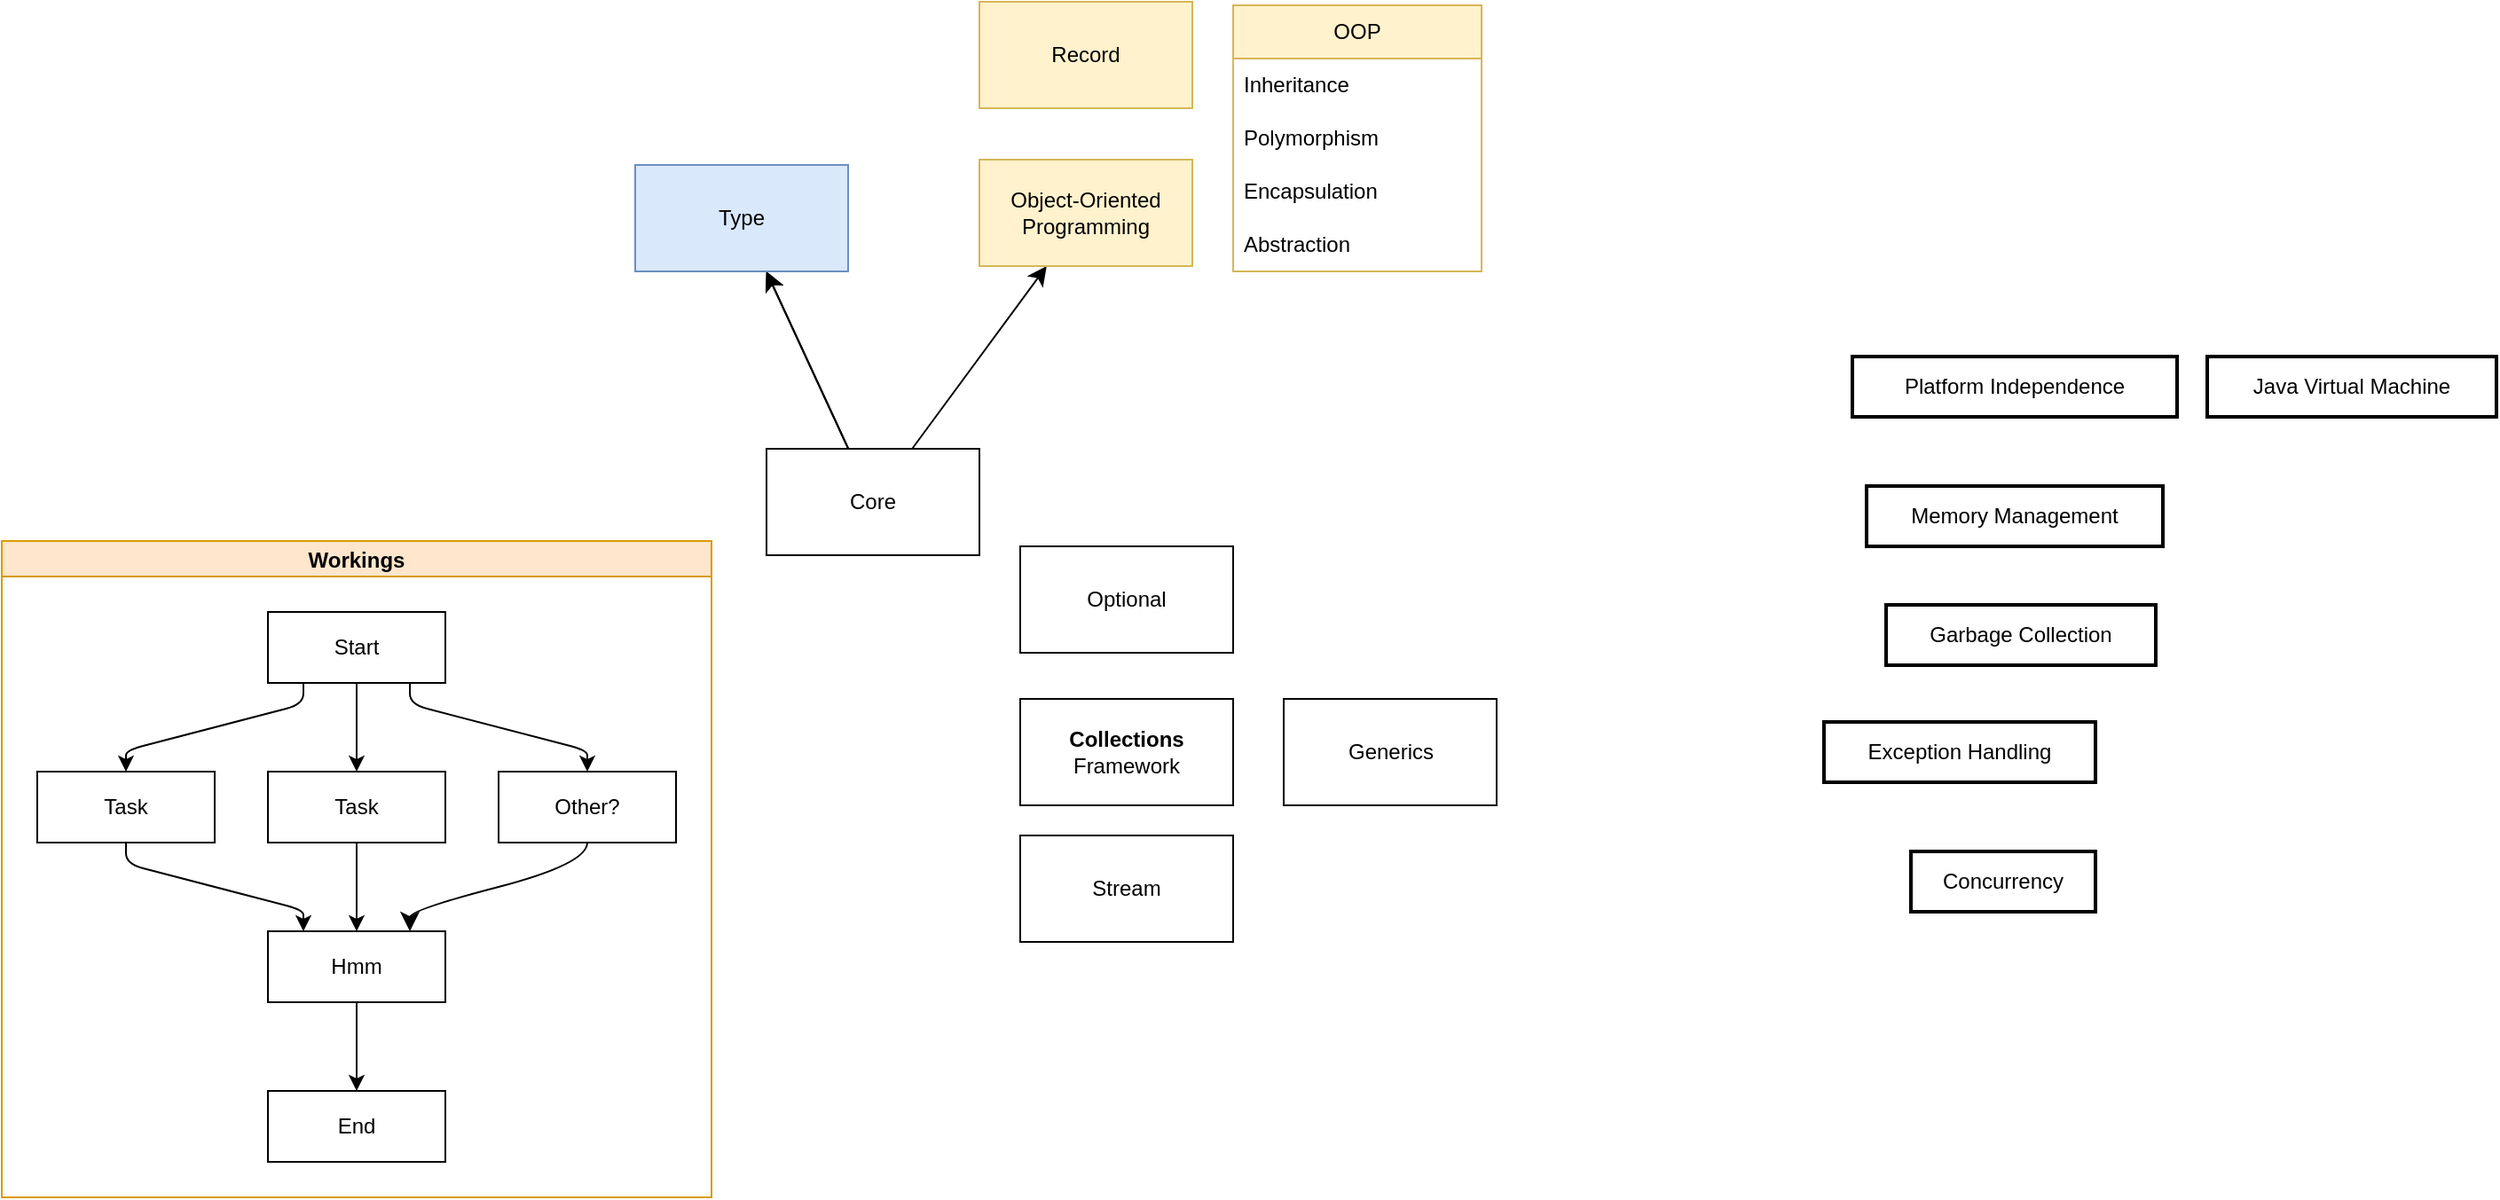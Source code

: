 <mxfile version="24.7.10" pages="5">
  <diagram name="Java" id="DRr1o6Fy77yyPGRX1w4p">
    <mxGraphModel dx="2234" dy="1204" grid="0" gridSize="10" guides="1" tooltips="1" connect="1" arrows="1" fold="1" page="0" pageScale="1" pageWidth="850" pageHeight="1100" math="0" shadow="0">
      <root>
        <mxCell id="0" />
        <mxCell id="1" parent="0" />
        <mxCell id="4" value="Platform Independence" style="whiteSpace=wrap;strokeWidth=2;" parent="1" vertex="1">
          <mxGeometry x="552" y="90" width="183" height="34" as="geometry" />
        </mxCell>
        <mxCell id="6" value="Memory Management" style="whiteSpace=wrap;strokeWidth=2;" parent="1" vertex="1">
          <mxGeometry x="560" y="163" width="167" height="34" as="geometry" />
        </mxCell>
        <mxCell id="7" value="Garbage Collection" style="whiteSpace=wrap;strokeWidth=2;" parent="1" vertex="1">
          <mxGeometry x="571" y="230" width="152" height="34" as="geometry" />
        </mxCell>
        <mxCell id="8" value="Exception Handling" style="whiteSpace=wrap;strokeWidth=2;" parent="1" vertex="1">
          <mxGeometry x="536" y="296" width="153" height="34" as="geometry" />
        </mxCell>
        <mxCell id="9" value="Concurrency" style="whiteSpace=wrap;strokeWidth=2;" parent="1" vertex="1">
          <mxGeometry x="585" y="369" width="104" height="34" as="geometry" />
        </mxCell>
        <mxCell id="15" value="Java Virtual Machine" style="whiteSpace=wrap;strokeWidth=2;" parent="1" vertex="1">
          <mxGeometry x="752" y="90" width="163" height="34" as="geometry" />
        </mxCell>
        <mxCell id="GuU51cK0R8P09dkp39Ko-27" value="" style="edgeStyle=none;curved=1;rounded=0;orthogonalLoop=1;jettySize=auto;html=1;fontSize=12;startSize=8;endSize=8;" parent="1" source="GuU51cK0R8P09dkp39Ko-24" target="GuU51cK0R8P09dkp39Ko-26" edge="1">
          <mxGeometry relative="1" as="geometry" />
        </mxCell>
        <mxCell id="GuU51cK0R8P09dkp39Ko-39" value="" style="edgeStyle=none;curved=1;rounded=0;orthogonalLoop=1;jettySize=auto;html=1;fontSize=12;startSize=8;endSize=8;" parent="1" source="GuU51cK0R8P09dkp39Ko-24" target="GuU51cK0R8P09dkp39Ko-38" edge="1">
          <mxGeometry relative="1" as="geometry" />
        </mxCell>
        <mxCell id="GuU51cK0R8P09dkp39Ko-40" value="" style="edgeStyle=none;curved=1;rounded=0;orthogonalLoop=1;jettySize=auto;html=1;fontSize=12;startSize=8;endSize=8;" parent="1" source="GuU51cK0R8P09dkp39Ko-24" target="GuU51cK0R8P09dkp39Ko-38" edge="1">
          <mxGeometry relative="1" as="geometry" />
        </mxCell>
        <mxCell id="GuU51cK0R8P09dkp39Ko-24" value="&lt;div&gt;Core&lt;/div&gt;" style="whiteSpace=wrap;html=1;" parent="1" vertex="1">
          <mxGeometry x="-60" y="142" width="120" height="60" as="geometry" />
        </mxCell>
        <mxCell id="GuU51cK0R8P09dkp39Ko-26" value="Object-Oriented Programming" style="whiteSpace=wrap;html=1;verticalAlign=middle;fillColor=#fff2cc;strokeColor=#d6b656;" parent="1" vertex="1">
          <mxGeometry x="60" y="-21" width="120" height="60" as="geometry" />
        </mxCell>
        <mxCell id="GuU51cK0R8P09dkp39Ko-28" value="Workings" style="swimlane;startSize=20;horizontal=1;childLayout=flowLayout;flowOrientation=north;resizable=0;interRankCellSpacing=50;containerType=tree;fontSize=12;fillColor=#ffe6cc;strokeColor=#d79b00;" parent="1" vertex="1">
          <mxGeometry x="-491" y="194" width="400" height="370" as="geometry" />
        </mxCell>
        <mxCell id="GuU51cK0R8P09dkp39Ko-29" value="Start" style="whiteSpace=wrap;html=1;" parent="GuU51cK0R8P09dkp39Ko-28" vertex="1">
          <mxGeometry x="150" y="40" width="100" height="40" as="geometry" />
        </mxCell>
        <mxCell id="GuU51cK0R8P09dkp39Ko-30" value="Task" style="whiteSpace=wrap;html=1;" parent="GuU51cK0R8P09dkp39Ko-28" vertex="1">
          <mxGeometry x="20" y="130" width="100" height="40" as="geometry" />
        </mxCell>
        <mxCell id="GuU51cK0R8P09dkp39Ko-31" value="" style="html=1;rounded=1;curved=0;sourcePerimeterSpacing=0;targetPerimeterSpacing=0;startSize=6;endSize=6;fontSize=12;noEdgeStyle=1;orthogonal=1;" parent="GuU51cK0R8P09dkp39Ko-28" source="GuU51cK0R8P09dkp39Ko-29" target="GuU51cK0R8P09dkp39Ko-30" edge="1">
          <mxGeometry relative="1" as="geometry">
            <Array as="points">
              <mxPoint x="170" y="92" />
              <mxPoint x="70" y="118" />
            </Array>
          </mxGeometry>
        </mxCell>
        <mxCell id="GuU51cK0R8P09dkp39Ko-32" value="Task" style="whiteSpace=wrap;html=1;" parent="GuU51cK0R8P09dkp39Ko-28" vertex="1">
          <mxGeometry x="150" y="130" width="100" height="40" as="geometry" />
        </mxCell>
        <mxCell id="GuU51cK0R8P09dkp39Ko-33" value="" style="html=1;rounded=1;curved=0;sourcePerimeterSpacing=0;targetPerimeterSpacing=0;startSize=6;endSize=6;fontSize=12;noEdgeStyle=1;orthogonal=1;" parent="GuU51cK0R8P09dkp39Ko-28" source="GuU51cK0R8P09dkp39Ko-29" target="GuU51cK0R8P09dkp39Ko-32" edge="1">
          <mxGeometry relative="1" as="geometry">
            <Array as="points">
              <mxPoint x="200" y="94" />
              <mxPoint x="200" y="118" />
            </Array>
          </mxGeometry>
        </mxCell>
        <mxCell id="GuU51cK0R8P09dkp39Ko-34" value="Hmm" style="whiteSpace=wrap;html=1;" parent="GuU51cK0R8P09dkp39Ko-28" vertex="1">
          <mxGeometry x="150" y="220" width="100" height="40" as="geometry" />
        </mxCell>
        <mxCell id="GuU51cK0R8P09dkp39Ko-35" value="" style="html=1;rounded=1;curved=0;sourcePerimeterSpacing=0;targetPerimeterSpacing=0;startSize=6;endSize=6;fontSize=12;noEdgeStyle=1;orthogonal=1;" parent="GuU51cK0R8P09dkp39Ko-28" source="GuU51cK0R8P09dkp39Ko-30" target="GuU51cK0R8P09dkp39Ko-34" edge="1">
          <mxGeometry relative="1" as="geometry">
            <Array as="points">
              <mxPoint x="70" y="182" />
              <mxPoint x="170" y="208" />
            </Array>
          </mxGeometry>
        </mxCell>
        <mxCell id="GuU51cK0R8P09dkp39Ko-36" value="" style="html=1;rounded=1;curved=0;sourcePerimeterSpacing=0;targetPerimeterSpacing=0;startSize=6;endSize=6;fontSize=12;noEdgeStyle=1;orthogonal=1;" parent="GuU51cK0R8P09dkp39Ko-28" source="GuU51cK0R8P09dkp39Ko-32" target="GuU51cK0R8P09dkp39Ko-34" edge="1">
          <mxGeometry relative="1" as="geometry">
            <Array as="points">
              <mxPoint x="200" y="182" />
              <mxPoint x="200" y="206" />
            </Array>
          </mxGeometry>
        </mxCell>
        <mxCell id="7wXIh4XvJJYMpa2QerkG-25" value="" style="html=1;rounded=1;curved=0;sourcePerimeterSpacing=0;targetPerimeterSpacing=0;startSize=6;endSize=6;fontSize=12;noEdgeStyle=1;orthogonal=1;" edge="1" target="7wXIh4XvJJYMpa2QerkG-26" source="GuU51cK0R8P09dkp39Ko-34" parent="GuU51cK0R8P09dkp39Ko-28">
          <mxGeometry relative="1" as="geometry">
            <Array as="points">
              <mxPoint x="200" y="272" />
              <mxPoint x="200" y="298" />
            </Array>
            <mxPoint x="-267" y="562" as="sourcePoint" />
          </mxGeometry>
        </mxCell>
        <mxCell id="7wXIh4XvJJYMpa2QerkG-26" value="End" style="whiteSpace=wrap;html=1;" vertex="1" parent="GuU51cK0R8P09dkp39Ko-28">
          <mxGeometry x="150" y="310" width="100" height="40" as="geometry" />
        </mxCell>
        <mxCell id="7wXIh4XvJJYMpa2QerkG-27" value="" style="html=1;rounded=1;curved=0;sourcePerimeterSpacing=0;targetPerimeterSpacing=0;startSize=6;endSize=6;fontSize=12;noEdgeStyle=1;orthogonal=1;" edge="1" target="7wXIh4XvJJYMpa2QerkG-28" source="GuU51cK0R8P09dkp39Ko-29" parent="GuU51cK0R8P09dkp39Ko-28">
          <mxGeometry relative="1" as="geometry">
            <Array as="points">
              <mxPoint x="230" y="92" />
              <mxPoint x="330" y="118" />
            </Array>
            <mxPoint x="-219" y="392" as="sourcePoint" />
          </mxGeometry>
        </mxCell>
        <mxCell id="7wXIh4XvJJYMpa2QerkG-29" style="edgeStyle=none;curved=1;rounded=0;orthogonalLoop=1;jettySize=auto;html=1;fontSize=12;startSize=8;endSize=8;noEdgeStyle=1;orthogonal=1;" edge="1" parent="GuU51cK0R8P09dkp39Ko-28" source="7wXIh4XvJJYMpa2QerkG-28" target="GuU51cK0R8P09dkp39Ko-34">
          <mxGeometry relative="1" as="geometry">
            <Array as="points">
              <mxPoint x="330" y="182" />
              <mxPoint x="230" y="208" />
            </Array>
          </mxGeometry>
        </mxCell>
        <mxCell id="7wXIh4XvJJYMpa2QerkG-28" value="Other?" style="whiteSpace=wrap;html=1;" vertex="1" parent="GuU51cK0R8P09dkp39Ko-28">
          <mxGeometry x="280" y="130" width="100" height="40" as="geometry" />
        </mxCell>
        <mxCell id="GuU51cK0R8P09dkp39Ko-38" value="Type" style="whiteSpace=wrap;html=1;fillColor=#dae8fc;strokeColor=#6c8ebf;" parent="1" vertex="1">
          <mxGeometry x="-134" y="-18" width="120" height="60" as="geometry" />
        </mxCell>
        <mxCell id="GuU51cK0R8P09dkp39Ko-41" value="&lt;b&gt;Collections&lt;/b&gt; Framework" style="whiteSpace=wrap;html=1;" parent="1" vertex="1">
          <mxGeometry x="83" y="283" width="120" height="60" as="geometry" />
        </mxCell>
        <mxCell id="GuU51cK0R8P09dkp39Ko-42" value="Generics" style="whiteSpace=wrap;html=1;" parent="1" vertex="1">
          <mxGeometry x="231.5" y="283" width="120" height="60" as="geometry" />
        </mxCell>
        <mxCell id="7wXIh4XvJJYMpa2QerkG-15" style="edgeStyle=none;curved=1;rounded=0;orthogonalLoop=1;jettySize=auto;html=1;exitX=1;exitY=0.75;exitDx=0;exitDy=0;fontSize=12;startSize=8;endSize=8;" edge="1" parent="1" source="GuU51cK0R8P09dkp39Ko-41" target="GuU51cK0R8P09dkp39Ko-41">
          <mxGeometry relative="1" as="geometry" />
        </mxCell>
        <mxCell id="7wXIh4XvJJYMpa2QerkG-16" value="Stream" style="whiteSpace=wrap;html=1;" vertex="1" parent="1">
          <mxGeometry x="83" y="360" width="120" height="60" as="geometry" />
        </mxCell>
        <mxCell id="7wXIh4XvJJYMpa2QerkG-17" value="Record" style="whiteSpace=wrap;html=1;fillColor=#fff2cc;strokeColor=#d6b656;" vertex="1" parent="1">
          <mxGeometry x="60" y="-110" width="120" height="60" as="geometry" />
        </mxCell>
        <mxCell id="7wXIh4XvJJYMpa2QerkG-18" value="Optional" style="whiteSpace=wrap;html=1;" vertex="1" parent="1">
          <mxGeometry x="83" y="197" width="120" height="60" as="geometry" />
        </mxCell>
        <mxCell id="7wXIh4XvJJYMpa2QerkG-19" value="OOP" style="swimlane;fontStyle=0;childLayout=stackLayout;horizontal=1;startSize=30;horizontalStack=0;resizeParent=1;resizeParentMax=0;resizeLast=0;collapsible=1;marginBottom=0;whiteSpace=wrap;html=1;fillColor=#fff2cc;strokeColor=#d6b656;" vertex="1" parent="1">
          <mxGeometry x="203" y="-108" width="140" height="150" as="geometry" />
        </mxCell>
        <mxCell id="7wXIh4XvJJYMpa2QerkG-20" value="Inheritance" style="text;strokeColor=none;fillColor=none;align=left;verticalAlign=middle;spacingLeft=4;spacingRight=4;overflow=hidden;points=[[0,0.5],[1,0.5]];portConstraint=eastwest;rotatable=0;whiteSpace=wrap;html=1;" vertex="1" parent="7wXIh4XvJJYMpa2QerkG-19">
          <mxGeometry y="30" width="140" height="30" as="geometry" />
        </mxCell>
        <mxCell id="7wXIh4XvJJYMpa2QerkG-21" value="Polymorphism" style="text;strokeColor=none;fillColor=none;align=left;verticalAlign=middle;spacingLeft=4;spacingRight=4;overflow=hidden;points=[[0,0.5],[1,0.5]];portConstraint=eastwest;rotatable=0;whiteSpace=wrap;html=1;" vertex="1" parent="7wXIh4XvJJYMpa2QerkG-19">
          <mxGeometry y="60" width="140" height="30" as="geometry" />
        </mxCell>
        <mxCell id="7wXIh4XvJJYMpa2QerkG-22" value="Encapsulation" style="text;strokeColor=none;fillColor=none;align=left;verticalAlign=middle;spacingLeft=4;spacingRight=4;overflow=hidden;points=[[0,0.5],[1,0.5]];portConstraint=eastwest;rotatable=0;whiteSpace=wrap;html=1;" vertex="1" parent="7wXIh4XvJJYMpa2QerkG-19">
          <mxGeometry y="90" width="140" height="30" as="geometry" />
        </mxCell>
        <mxCell id="7wXIh4XvJJYMpa2QerkG-23" value="Abstraction" style="text;strokeColor=none;fillColor=none;align=left;verticalAlign=middle;spacingLeft=4;spacingRight=4;overflow=hidden;points=[[0,0.5],[1,0.5]];portConstraint=eastwest;rotatable=0;whiteSpace=wrap;html=1;" vertex="1" parent="7wXIh4XvJJYMpa2QerkG-19">
          <mxGeometry y="120" width="140" height="30" as="geometry" />
        </mxCell>
      </root>
    </mxGraphModel>
  </diagram>
  <diagram id="ucsflzZs6Nep-z_W16yZ" name="JavaScript">
    <mxGraphModel dx="1434" dy="804" grid="0" gridSize="10" guides="1" tooltips="1" connect="1" arrows="1" fold="1" page="0" pageScale="1" pageWidth="850" pageHeight="1100" math="0" shadow="0">
      <root>
        <mxCell id="0" />
        <mxCell id="1" parent="0" />
      </root>
    </mxGraphModel>
  </diagram>
  <diagram id="lyWx6grwJTbsv6SXd4j2" name="PHP">
    <mxGraphModel dx="1434" dy="804" grid="0" gridSize="10" guides="1" tooltips="1" connect="1" arrows="1" fold="1" page="0" pageScale="1" pageWidth="850" pageHeight="1100" math="0" shadow="0">
      <root>
        <mxCell id="0" />
        <mxCell id="1" parent="0" />
      </root>
    </mxGraphModel>
  </diagram>
  <diagram id="AWbEERBa1Gv_ysZ6WEEm" name="Go">
    <mxGraphModel dx="1434" dy="804" grid="0" gridSize="10" guides="1" tooltips="1" connect="1" arrows="1" fold="1" page="0" pageScale="1" pageWidth="850" pageHeight="1100" math="0" shadow="0">
      <root>
        <mxCell id="0" />
        <mxCell id="1" parent="0" />
      </root>
    </mxGraphModel>
  </diagram>
  <diagram id="g_nKj17qtyvE-nA0O8ee" name="CSharp">
    <mxGraphModel dx="1434" dy="804" grid="0" gridSize="10" guides="1" tooltips="1" connect="1" arrows="1" fold="1" page="0" pageScale="1" pageWidth="850" pageHeight="1100" math="0" shadow="0">
      <root>
        <mxCell id="0" />
        <mxCell id="1" parent="0" />
      </root>
    </mxGraphModel>
  </diagram>
</mxfile>
